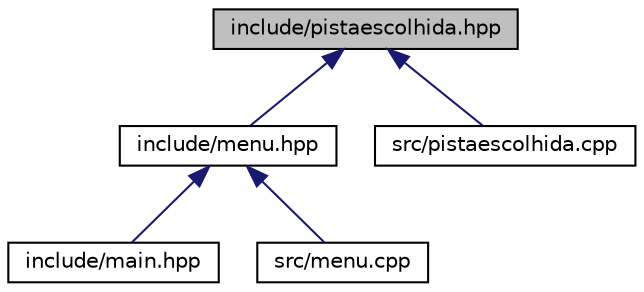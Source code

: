 digraph "include/pistaescolhida.hpp"
{
  edge [fontname="Helvetica",fontsize="10",labelfontname="Helvetica",labelfontsize="10"];
  node [fontname="Helvetica",fontsize="10",shape=record];
  Node7 [label="include/pistaescolhida.hpp",height=0.2,width=0.4,color="black", fillcolor="grey75", style="filled", fontcolor="black"];
  Node7 -> Node8 [dir="back",color="midnightblue",fontsize="10",style="solid",fontname="Helvetica"];
  Node8 [label="include/menu.hpp",height=0.2,width=0.4,color="black", fillcolor="white", style="filled",URL="$menu_8hpp.html",tooltip="cabeçalho da funções para escrever os vectors sapos e pistas em um arquivo .txt "];
  Node8 -> Node9 [dir="back",color="midnightblue",fontsize="10",style="solid",fontname="Helvetica"];
  Node9 [label="include/main.hpp",height=0.2,width=0.4,color="black", fillcolor="white", style="filled",URL="$main_8hpp_source.html"];
  Node8 -> Node10 [dir="back",color="midnightblue",fontsize="10",style="solid",fontname="Helvetica"];
  Node10 [label="src/menu.cpp",height=0.2,width=0.4,color="black", fillcolor="white", style="filled",URL="$menu_8cpp.html",tooltip="Função menu de interação com o usuário. "];
  Node7 -> Node11 [dir="back",color="midnightblue",fontsize="10",style="solid",fontname="Helvetica"];
  Node11 [label="src/pistaescolhida.cpp",height=0.2,width=0.4,color="black", fillcolor="white", style="filled",URL="$pistaescolhida_8cpp.html",tooltip="Função de seleção da pista para a corrida. "];
}
